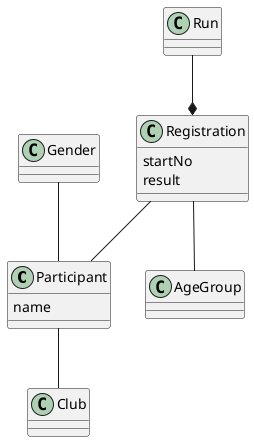 ﻿@startuml


class Participant {
  name
}

class Registration {
  startNo
  result
}

class AgeGroup {
}

class Gender {
}

class Club {
}

class Run {
}

Registration -- Participant
Participant -- Club
Registration -- AgeGroup
Gender -- Participant
Run --* Registration

@enduml